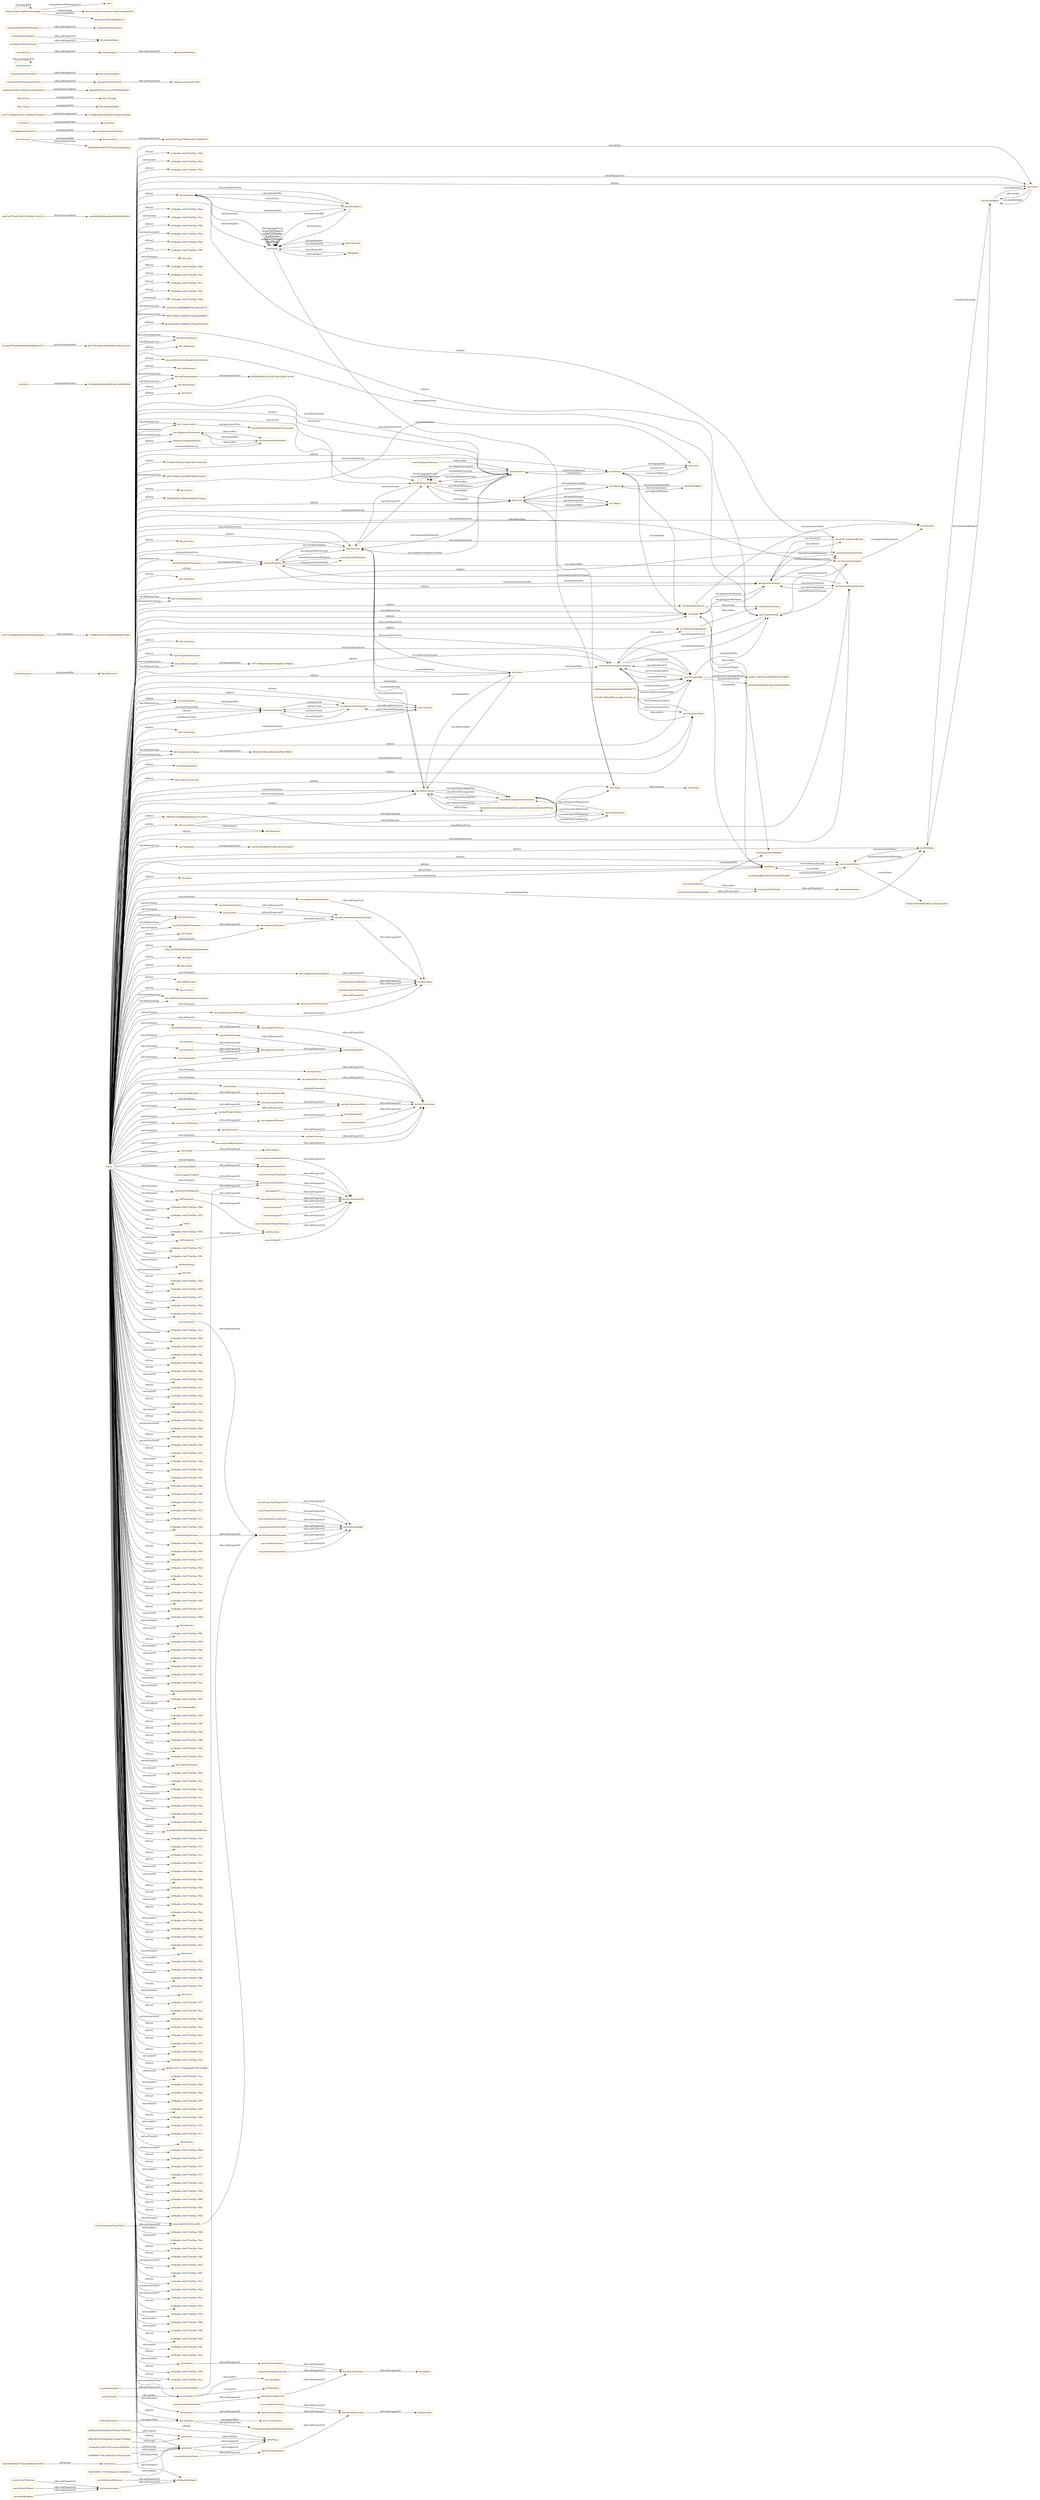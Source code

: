 digraph ar2dtool_diagram { 
rankdir=LR;
size="1501"
node [shape = rectangle, color="orange"]; "e18a157b1fddf56f68b79cc6de5c6779" "c9ab515f52c7baed8c514623da4a9dc8" "bhv:Dominance" "8e1eb5c2db118398a80170ae93934e81" "ce077cdd288e0220c2e91804c8dae452" "dul:Situation" "odrl:Action" "vae:Path" "b31db375cfe96982486cb006f910c723" "aef9e92bf48e86a68a32885afd384c82" "bhv:PersonalFocus" "bhv:Hedonism" "bhv:Societal" "vae:NodeImportance" "bhv:Universalism" "54eb76f46311b74936a2a3a1c9a484a0" "vae:AwarenessSituation" "b2a3e59503332fa559e065c921345822" "vae:Value" "cc8184ea2daa92be9e3e00ad54084715" "bhv:Achievement" "odrl:Policy" "bhv:Stimulation" "dul:Norm" "vae:AlignmentSituation" "be3630047feaa799b39e2b075984b019" "odrl:Operator" "vae:VaeProperty" "bhv:SelfTrascendence" "vae:Outcome" "schema:ConceptualFrame" "vae:VaeEntity" "vae:MultiInputOutcome" "f14065cf35eb9c7326f1f96c330d1c6f" "bhv:Conservation" "133e86c4060c46aaf0165a6aa1ed229d" "285a7e4861ca2cfb6675f8cf4c3ccf37" "vae:AlignmentStatement" "bhv:Dependability" "dul:SocialObject" "bhv:Caring" "odrl:Asset" "bhv:Nature" "282f3a009bc189fbcfb96d8f1510fecc" "73f71c96bd1062b2935aad0c4c708d3e" "vae:Generalization" "vae:Context" "vae:ActionOnState" "vae:VaeStatement" "vae:TaxonomyProperty" "05e6ed931209176531c02ceaf38f3f0c" "cd2339e06dbfcc79aa3aad0ad1b1995e" "bhv:Security" "vae:ConceptNode" "dul:Object" "65f80806719b1a9b0241c3143eca5a6c" "bhv:Tolerance" "vae:System" "47e3501786aaf83a3ac29ac7a18b7cc8" "bhv:Humility" "odrl:Party" "8487842c9f70bd46487e264ef73340d2" "e79e4e4224ef3de455e1b114695b4006" "d6c75e3c80c15808ed8d4125e21a7221" "7c5006c239257c9d22b558d9a7f59fcf" "vae:Norm" "f77d2c544d12bd791685f45a97ddd256" "bhv:GrowthAndAnxietyFree" "vae:User" "vae:Sequence" "vae:AgentStatement" "b038fd625b3ef1e3d23a613d29134196" "vae:VaeConditionedEntity" "bhv:Tradition" "dul:Event" "vae:PromotionDemotion" "dul:Agent" "vae:ValueTaxonomyStatement" "afb1403a6b0490d72bac048aa92354ea" "vae:TaxonomyAlignment" "bhv:SelfEnhancement" "vae:Strategy" "vae:Agent" "bhv:Benevolence" "vae:FinalInputOutcome" "vae:VaeSituation" "bhv:Conformity" "vae:Action" "d5603983e469367357aaed39f1bb42ae" "39f282f1308e2e8ba3d5e50b37ff0f3c" "bhv:Resources" "dul:Collection" "vae:AwarenessStatement" "vae:ValueDefinition" "bhv:OpennessToChange" "vae:ActingAgent" "odrl:LogicalConstraint" "a0088a404a935248ce579a257798ce85" "vae:ValueConcept" "vae:PropertyNode" "vae:ValueProperty" "c560c9a735bd8dee40a45eca77e1787a" "vae:ValueComparisonStatement" "vae:VaeStatementEntity" "ddd1b527befe749c412085b4116fc27e" "vae:Criterion" "bhv:Thought" "4ea817c8970afccef0f50457027afd83" "vae:Transition" "vae:State" "dul:Entity" "bhv:Face" "vae:VaeConditioningEntity" "vae:TaxonomyNode" "vae:VaePropertyStatement" "bhv:SocialFocus" "ca2771d082bed1ae11cb0802373030d3" "odrl:Constraint" "34c562ceaffb4390703330cd4d762d09" "vae:OptimizedProperty" "dul:Theory" "ff2eddf63fe55c312137043083fc6d67" "dul:Region" "dul:Description" "60dc2753508402660cad840d1be0c966" "bhv:Action" "vcvf:Value" "odrl:Rule" "bhv:Power" "ed8aee6163021b590e5a7eed76fa9f3d" "vae:ImportanceRelation" "bhv:Personal" "5cde43788180563091aca7dab33426f1" "9122030959f3d7fed4b9a67a72c2c202" "vae:ArgumentStatement" "bhv:SelfDirection" "bhv:Concern" "bhv:SelfProtectionAndAnxietyAvoidance" "5ae5e7fe2c0a80153deb1494141add7a" ; /*classes style*/
	"bhv:Action" -> "bhv:Thought" [ label = "owl:disjointWith" ];
	"vae:particularizesNode" -> "schema:subsumedUnder" [ label = "rdfs:subPropertyOf" ];
	"vae:hasConceptNode" -> "vae:hasTaxonomyNode" [ label = "rdfs:subPropertyOf" ];
	"vae:ConceptNode" -> "vae:PropertyNode" [ label = "owl:disjointWith" ];
	"vae:isTaxonomyNodeOf" -> "dul:isConstituentOf" [ label = "rdfs:subPropertyOf" ];
	"vae:proposesStatement" -> "dul:conceptualizes" [ label = "rdfs:subPropertyOf" ];
	"vae:previousInputOutcome" -> "dul:directlyFollows" [ label = "rdfs:subPropertyOf" ];
	"vae:hasTaxonomyNode" -> "dul:hasConstituent" [ label = "rdfs:subPropertyOf" ];
	"vae:nextInputOutcome" -> "dul:directlyPrecedes" [ label = "rdfs:subPropertyOf" ];
	"vae:VaeSituation" -> "vae:VaeStatement" [ label = "owl:disjointWith" ];
	"vae:comparisonHasInferior" -> "dul:describes" [ label = "rdfs:subPropertyOf" ];
	"vae:hasTrace" -> "dul:isAgentInvolvedIn" [ label = "rdfs:subPropertyOf" ];
	"vae:Path" -> "e79e4e4224ef3de455e1b114695b4006" [ label = "owl:equivalentClass" ];
	"vae:isInputOf" -> "dul:isConstituentOf" [ label = "rdfs:subPropertyOf" ];
	"dul:involvesAgent" -> "dul:hasParticipant" [ label = "rdfs:subPropertyOf" ];
	"terms:license" -> "terms:license" [ label = "rdfs:subPropertyOf" ];
	"dul:isAgentInvolvedIn" -> "dul:isParticipantIn" [ label = "rdfs:subPropertyOf" ];
	"bhv:SelfTrascendence" -> "b038fd625b3ef1e3d23a613d29134196" [ label = "owl:equivalentClass" ];
	"vae:describesVaeStatementEntity" -> "dul:describes" [ label = "rdfs:subPropertyOf" ];
	"vae:hasPropertyTaxonomy" -> "vae:expressesProperty" [ label = "rdfs:subPropertyOf" ];
	"dul:Event" -> "dul:Object" [ label = "owl:disjointWith" ];
	"vae:isPremiseOf" -> "dul:isConstituentOf" [ label = "rdfs:subPropertyOf" ];
	"vae:interpretationOn" -> "vae:describesVaeStatementEntity" [ label = "rdfs:subPropertyOf" ];
	"dul:Description" -> "dul:Situation" [ label = "owl:disjointWith" ];
	"odrl:Action" -> "odrl:Party" [ label = "owl:disjointWith" ];
	"vae:madeByAgent" -> "dul:involvesAgent" [ label = "rdfs:subPropertyOf" ];
	"dul:isPreconditionOf" -> "dul:directlyPrecedes" [ label = "rdfs:subPropertyOf" ];
	"vae:isOutcomeOf" -> "dul:isConstituentOf" [ label = "rdfs:subPropertyOf" ];
	"vae:isPresentInStatement" -> "dul:isDescribedBy" [ label = "rdfs:subPropertyOf" ];
	"vae:hasInput" -> "dul:hasConstituent" [ label = "rdfs:subPropertyOf" ];
	"bhv:Personal" -> "bhv:Societal" [ label = "owl:disjointWith" ];
	"bhv:Personal" -> "d5603983e469367357aaed39f1bb42ae" [ label = "owl:equivalentClass" ];
	"vae:hasUser" -> "vae:hasAgent" [ label = "rdfs:subPropertyOf" ];
	"vae:onState" -> "dul:hasPrecondition" [ label = "rdfs:subPropertyOf" ];
	"vae:hasActionOnState" -> "dul:hasConstituent" [ label = "rdfs:subPropertyOf" ];
	"vae:hasPropertyNode" -> "vae:hasTaxonomyNode" [ label = "rdfs:subPropertyOf" ];
	"dul:hasPrecondition" -> "dul:directlyFollows" [ label = "rdfs:subPropertyOf" ];
	"vae:hasPropertyOfSuperior" -> "dul:describes" [ label = "rdfs:subPropertyOf" ];
	"bhv:Conservation" -> "9122030959f3d7fed4b9a67a72c2c202" [ label = "owl:equivalentClass" ];
	"vae:isPropertyNodeOf" -> "vae:isTaxonomyNodeOf" [ label = "rdfs:subPropertyOf" ];
	"bhv:Societal" -> "be3630047feaa799b39e2b075984b019" [ label = "owl:equivalentClass" ];
	"vae:Transition" -> "5ae5e7fe2c0a80153deb1494141add7a" [ label = "owl:equivalentClass" ];
	"vae:comparisonHasSuperior" -> "dul:describes" [ label = "rdfs:subPropertyOf" ];
	"vae:hasOutcome" -> "dul:hasConstituent" [ label = "rdfs:subPropertyOf" ];
	"vae:Norm" -> "vae:ValueTaxonomyStatement" [ label = "owl:disjointWith" ];
	"vae:importanceValue" -> "dul:hasDataValue" [ label = "rdfs:subPropertyOf" ];
	"vae:isProposedByAgent" -> "dul:isConceptualizedBy" [ label = "rdfs:subPropertyOf" ];
	"bhv:Dominance" -> "bhv:Resources" [ label = "owl:disjointWith" ];
	"vae:isEntityOf" -> "vae:isPresentInStatement" [ label = "rdfs:subPropertyOf" ];
	"vae:MultiInputOutcome" -> "vae:Sequence" [ label = "rdfs:seeAlso" ];
	"vae:propertyExpressedAt" -> "vae:isPresentInStatement" [ label = "rdfs:subPropertyOf" ];
	"vae:hasState" -> "dul:isAgentInvolvedIn" [ label = "rdfs:subPropertyOf" ];
	"vae:AwarenessStatement" -> "vae:AlignmentStatement" [ label = "rdfs:seeAlso" ];
	"vae:isConceptNodeOf" -> "vae:isTaxonomyNodeOf" [ label = "rdfs:subPropertyOf" ];
	"bhv:Caring" -> "bhv:Dependability" [ label = "owl:disjointWith" ];
	"vae:hasRootNode" -> "vae:hasConceptNode" [ label = "rdfs:subPropertyOf" ];
	"vae:isAgentOfSystem" -> "dul:isMemberOf" [ label = "rdfs:subPropertyOf" ];
	"vae:ValueConcept" -> "http://www.ontologydesignpatterns.org/ont/values/valuecore#Value" [ label = "rdfs:seeAlso" ];
	"vae:isInputOutcomeOf" -> "dul:isConstituentOf" [ label = "rdfs:subPropertyOf" ];
	"vae:isTaxonomyPropertyOf" -> "vae:propertyExpressedAt" [ label = "rdfs:subPropertyOf" ];
	"vae:directlyParticularizesNode" -> "vae:particularizesNode" [ label = "rdfs:subPropertyOf" ];
	"vae:isRootNodeOf" -> "vae:isConceptNodeOf" [ label = "rdfs:subPropertyOf" ];
	"vae:expressesProperty" -> "vae:describesVaeStatementEntity" [ label = "rdfs:subPropertyOf" ];
	"vae:hasAgent" -> "dul:hasMember" [ label = "rdfs:subPropertyOf" ];
	"vae:isFollowedByAgent" -> "dul:hasParticipant" [ label = "rdfs:subPropertyOf" ];
	"vae:hasRelationWithProperty" -> "schema:hasPerspective" [ label = "rdfs:subPropertyOf" ];
	"vae:measuredOnOutcome" -> "dul:describes" [ label = "rdfs:subPropertyOf" ];
	"vae:perform" -> "dul:hasPostcondition" [ label = "rdfs:subPropertyOf" ];
	"vcvf:Value" -> "vae:Value" [ label = "owl:equivalentClass" ];
	"vae:isTraceOfSystem" -> "dul:involvesAgent" [ label = "rdfs:subPropertyOf" ];
	"vae:degreeOfSatisfaction" -> "dul:hasDataValue" [ label = "rdfs:subPropertyOf" ];
	"vae:directlyGeneralizesNode" -> "vae:generalizesNode" [ label = "rdfs:subPropertyOf" ];
	"vae:conditionsActionIn" -> "dul:isPreconditionOf" [ label = "rdfs:subPropertyOf" ];
	"vae:superiorInComparison" -> "dul:isDescribedBy" [ label = "rdfs:subPropertyOf" ];
	"vae:System" -> "vae:User" [ label = "owl:disjointWith" ];
	"vae:ValueTaxonomyStatement" -> "vae:TaxonomyAlignment" [ label = "rdfs:seeAlso" ];
	"vae:TaxonomyNode" -> "vae:ValueTaxonomyStatement" [ label = "rdfs:seeAlso" ];
	"vae:followsStrategy" -> "dul:isParticipantIn" [ label = "rdfs:subPropertyOf" ];
	"vae:hasPropertyOfInferior" -> "dul:describes" [ label = "rdfs:subPropertyOf" ];
	"vae:composedBySequence" -> "dul:hasConstituent" [ label = "rdfs:subPropertyOf" ];
	"vae:AlignmentSituation" -> "vae:AwarenessSituation" [ label = "owl:disjointWith" ];
	"https://w3id.org/def/vaeontology" -> "vae:" [ label = "vann:preferredNamespaceUri" ];
	"https://w3id.org/def/vaeontology" -> "https://creativecommons.org/licenses/by/4.0/" [ label = "terms:license" ];
	"https://w3id.org/def/vaeontology" -> "https://w3id.org/def/vaeontology" [ label = "owl:versionIRI" ];
	"https://w3id.org/def/vaeontology" -> "https://chowlk.linkeddata.es" [ label = "mod:createdWith" ];
	"vae:isActionOnStateOfStrategy" -> "dul:isConstituentOf" [ label = "rdfs:subPropertyOf" ];
	"vae:startsWithInputOutcome" -> "vae:hasInputOutcome" [ label = "rdfs:subPropertyOf" ];
	"vae:isOptimizationOfProperty" -> "dul:describes" [ label = "rdfs:subPropertyOf" ];
	"vae:propertyOptimizedAt" -> "dul:isDescribedBy" [ label = "rdfs:subPropertyOf" ];
	"bhv:Humility" -> "bhv:Universalism" [ label = "owl:disjointWith" ];
	"bhv:Humility" -> "f77d2c544d12bd791685f45a97ddd256" [ label = "owl:equivalentClass" ];
	"vae:FinalInputOutcome" -> "vae:Sequence" [ label = "rdfs:seeAlso" ];
	"odrl:target" -> "odrl:relation" [ label = "rdfs:subPropertyOf" ];
	"bhv:SelfEnhancement" -> "73f71c96bd1062b2935aad0c4c708d3e" [ label = "owl:equivalentClass" ];
	"dul:directlyPrecedes" -> "dul:precedes" [ label = "rdfs:subPropertyOf" ];
	"vae:makesAction" -> "dul:isAgentInvolvedIn" [ label = "rdfs:subPropertyOf" ];
	"vae:satisfiesProperty" -> "dul:isDescribedBy" [ label = "rdfs:subPropertyOf" ];
	"vae:TaxonomyAlignment" -> "vae:ValueTaxonomy" [ label = "rdfs:seeAlso" ];
	"vae:relationWith" -> "schema:perspectiveOn" [ label = "rdfs:subPropertyOf" ];
	"vae:NodeImportance" -> "vae:ValueTaxonomy" [ label = "rdfs:seeAlso" ];
	"vae:NodeImportance" -> "vae:ImportanceRelation" [ label = "rdfs:seeAlso" ];
	"vae:Action" -> "vae:ActingAgent" [ label = "rdfs:seeAlso" ];
	"vae:inferiorInComparison" -> "dul:isDescribedBy" [ label = "rdfs:subPropertyOf" ];
	"vae:VaeEntity" -> "vae:Context" [ label = "rdfs:seeAlso" ];
	"vae:isClaimOf" -> "dul:isConstituentOf" [ label = "rdfs:subPropertyOf" ];
	"vae:hasInputOutcome" -> "dul:hasConstituent" [ label = "rdfs:subPropertyOf" ];
	"vae:isPropertyOfSuperiorOf" -> "dul:isDescribedBy" [ label = "rdfs:subPropertyOf" ];
	"vae:isStateOfAgent" -> "dul:involvesAgent" [ label = "rdfs:subPropertyOf" ];
	"vae:Generalization" -> "vae:generalizesNode" [ label = "rdfs:seeAlso" ];
	"vae:Generalization" -> "vae:ImportanceRelation" [ label = "owl:disjointWith" ];
	"vae:Context" -> "vae:VaeObject" [ label = "rdfs:seeAlso" ];
	"NULL" -> "vae:hasConceptNode" [ label = "owl:onProperty" ];
	"NULL" -> "219badbc:18c8719e5ba:-7fb6" [ label = "rdf:rest" ];
	"NULL" -> "bhv:PersonalFocus" [ label = "owl:someValuesFrom" ];
	"NULL" -> "219badbc:18c8719e5ba:-7f7d" [ label = "owl:members" ];
	"NULL" -> "bhv:Hedonism" [ label = "rdf:first" ];
	"NULL" -> "bhv:Conservation" [ label = "owl:allValuesFrom" ];
	"NULL" -> "rdf:nil" [ label = "rdf:rest" ];
	"NULL" -> "219badbc:18c8719e5ba:-7fd7" [ label = "rdf:rest" ];
	"NULL" -> "vae:VaeConditioningEntity" [ label = "owl:someValuesFrom" ];
	"NULL" -> "vae:isBasedOnCriterion" [ label = "owl:onProperty" ];
	"NULL" -> "219badbc:18c8719e5ba:-7fa7" [ label = "rdf:rest" ];
	"NULL" -> "219badbc:18c8719e5ba:-7ff4" [ label = "owl:unionOf" ];
	"NULL" -> "vae:isTaxonomyNodeOf" [ label = "owl:onProperty" ];
	"NULL" -> "vae:interpretationOn" [ label = "owl:onProperty" ];
	"NULL" -> "vae:ConceptNode" [ label = "rdf:first" ];
	"NULL" -> "vae:PropertyNode" [ label = "rdf:first" ];
	"NULL" -> "odrl:assignee" [ label = "owl:onProperty" ];
	"NULL" -> "vae:ConceptNode" [ label = "owl:someValuesFrom" ];
	"NULL" -> "vae:expressesProperty" [ label = "owl:onProperty" ];
	"NULL" -> "vae:VaeSituation" [ label = "owl:allValuesFrom" ];
	"NULL" -> "dul:hasSetting" [ label = "owl:onProperty" ];
	"NULL" -> "bhv:SelfTrascendence" [ label = "owl:someValuesFrom" ];
	"NULL" -> "owl:real" [ label = "owl:someValuesFrom" ];
	"NULL" -> "219badbc:18c8719e5ba:-7fe9" [ label = "rdf:rest" ];
	"NULL" -> "219badbc:18c8719e5ba:-7f78" [ label = "rdf:rest" ];
	"NULL" -> "odrl:LogicalConstraint" [ label = "rdf:first" ];
	"NULL" -> "219badbc:18c8719e5ba:-7f71" [ label = "rdf:rest" ];
	"NULL" -> "219badbc:18c8719e5ba:-7fb9" [ label = "rdf:rest" ];
	"NULL" -> "vae:onEntity" [ label = "owl:onProperty" ];
	"NULL" -> "vae:VaeConditioningEntity" [ label = "owl:allValuesFrom" ];
	"NULL" -> "vae:TaxonomyNode" [ label = "rdf:first" ];
	"NULL" -> "219badbc:18c8719e5ba:-7fc2" [ label = "owl:unionOf" ];
	"NULL" -> "219badbc:18c8719e5ba:-7fca" [ label = "owl:unionOf" ];
	"NULL" -> "60dc2753508402660cad840d1be0c966" [ label = "rdf:first" ];
	"NULL" -> "vae:comparisonHasInferior" [ label = "owl:onProperty" ];
	"NULL" -> "f14065cf35eb9c7326f1f96c330d1c6f" [ label = "rdf:first" ];
	"NULL" -> "219badbc:18c8719e5ba:-7fd0" [ label = "owl:withRestrictions" ];
	"NULL" -> "vae:isUserOfSystem" [ label = "owl:onProperty" ];
	"NULL" -> "vae:ActionOnState" [ label = "rdf:first" ];
	"NULL" -> "c9ab515f52c7baed8c514623da4a9dc8" [ label = "owl:someValuesFrom" ];
	"NULL" -> "vae:VaeStatement" [ label = "owl:someValuesFrom" ];
	"NULL" -> "vae:Criterion" [ label = "owl:allValuesFrom" ];
	"NULL" -> "219badbc:18c8719e5ba:-7f7b" [ label = "rdf:rest" ];
	"NULL" -> "219badbc:18c8719e5ba:-7ffa" [ label = "owl:unionOf" ];
	"NULL" -> "219badbc:18c8719e5ba:-7f96" [ label = "rdf:rest" ];
	"NULL" -> "bhv:GrowthAndAnxietyFree" [ label = "owl:someValuesFrom" ];
	"NULL" -> "219badbc:18c8719e5ba:-7fba" [ label = "rdf:rest" ];
	"NULL" -> "vae:Strategy" [ label = "owl:someValuesFrom" ];
	"NULL" -> "219badbc:18c8719e5ba:-7fd2" [ label = "owl:unionOf" ];
	"NULL" -> "vae:ConceptNode" [ label = "owl:onClass" ];
	"NULL" -> "vae:Action" [ label = "rdf:first" ];
	"NULL" -> "vae:hasOutcome" [ label = "owl:onProperty" ];
	"NULL" -> "219badbc:18c8719e5ba:-7fe1" [ label = "rdf:rest" ];
	"NULL" -> "219badbc:18c8719e5ba:-7fe8" [ label = "owl:unionOf" ];
	"NULL" -> "219badbc:18c8719e5ba:-7fdb" [ label = "rdf:rest" ];
	"NULL" -> "219badbc:18c8719e5ba:-7fe6" [ label = "owl:unionOf" ];
	"NULL" -> "219badbc:18c8719e5ba:-7fab" [ label = "rdf:rest" ];
	"NULL" -> "vae:AwarenessStatement" [ label = "owl:someValuesFrom" ];
	"NULL" -> "219badbc:18c8719e5ba:-7fa9" [ label = "owl:intersectionOf" ];
	"NULL" -> "219badbc:18c8719e5ba:-7f8d" [ label = "rdf:rest" ];
	"NULL" -> "219badbc:18c8719e5ba:-7faf" [ label = "owl:intersectionOf" ];
	"NULL" -> "219badbc:18c8719e5ba:-7f7a" [ label = "rdf:rest" ];
	"NULL" -> "vae:startsWithInputOutcome" [ label = "owl:onProperty" ];
	"NULL" -> "219badbc:18c8719e5ba:-7fd6" [ label = "owl:unionOf" ];
	"NULL" -> "219badbc:18c8719e5ba:-7fa2" [ label = "rdf:rest" ];
	"NULL" -> "219badbc:18c8719e5ba:-7ff3" [ label = "rdf:rest" ];
	"NULL" -> "219badbc:18c8719e5ba:-7f9b" [ label = "rdf:rest" ];
	"NULL" -> "219badbc:18c8719e5ba:-7ff0" [ label = "owl:unionOf" ];
	"NULL" -> "219badbc:18c8719e5ba:-7fed" [ label = "rdf:rest" ];
	"NULL" -> "odrl:Operator" [ label = "rdf:first" ];
	"NULL" -> "219badbc:18c8719e5ba:-7f7e" [ label = "rdf:rest" ];
	"NULL" -> "219badbc:18c8719e5ba:-7fc3" [ label = "rdf:rest" ];
	"NULL" -> "vae:Agent" [ label = "owl:someValuesFrom" ];
	"NULL" -> "vae:isStartOfSequence" [ label = "owl:onProperty" ];
	"NULL" -> "219badbc:18c8719e5ba:-7f99" [ label = "rdf:rest" ];
	"NULL" -> "bhv:Tradition" [ label = "rdf:first" ];
	"NULL" -> "vae:hasInput" [ label = "owl:onProperty" ];
	"NULL" -> "vae:Sequence" [ label = "owl:onClass" ];
	"NULL" -> "219badbc:18c8719e5ba:-7f92" [ label = "rdf:rest" ];
	"NULL" -> "vae:hasRootNode" [ label = "owl:onProperty" ];
	"NULL" -> "219badbc:18c8719e5ba:-7f9f" [ label = "rdf:rest" ];
	"NULL" -> "219badbc:18c8719e5ba:-7f73" [ label = "rdf:rest" ];
	"NULL" -> "vae:NodeImportance" [ label = "rdf:first" ];
	"NULL" -> "vae:VaeConditionedEntity" [ label = "owl:someValuesFrom" ];
	"NULL" -> "bhv:SelfEnhancement" [ label = "owl:someValuesFrom" ];
	"NULL" -> "219badbc:18c8719e5ba:-7fb4" [ label = "rdf:rest" ];
	"NULL" -> "219badbc:18c8719e5ba:-7fb1" [ label = "owl:unionOf" ];
	"NULL" -> "vae:hasInputOutcome" [ label = "owl:onProperty" ];
	"NULL" -> "bhv:GrowthAndAnxietyFree" [ label = "owl:allValuesFrom" ];
	"NULL" -> "vae:Outcome" [ label = "owl:someValuesFrom" ];
	"NULL" -> "bhv:SelfDirection" [ label = "rdf:first" ];
	"NULL" -> "219badbc:18c8719e5ba:-7fea" [ label = "owl:unionOf" ];
	"NULL" -> "vae:TaxonomyProperty" [ label = "owl:someValuesFrom" ];
	"NULL" -> "219badbc:18c8719e5ba:-7fae" [ label = "rdf:rest" ];
	"NULL" -> "dul:Theory" [ label = "rdf:first" ];
	"NULL" -> "dul:Event" [ label = "rdf:first" ];
	"NULL" -> "219badbc:18c8719e5ba:-7fd5" [ label = "rdf:rest" ];
	"NULL" -> "219badbc:18c8719e5ba:-7fcf" [ label = "rdf:rest" ];
	"NULL" -> "vae:ArgumentStatement" [ label = "rdf:first" ];
	"NULL" -> "219badbc:18c8719e5ba:-7fd8" [ label = "owl:unionOf" ];
	"NULL" -> "bhv:attitude" [ label = "owl:onProperty" ];
	"NULL" -> "vae:Norm" [ label = "rdf:first" ];
	"NULL" -> "219badbc:18c8719e5ba:-7ff2" [ label = "owl:unionOf" ];
	"NULL" -> "schema:perspectiveOn" [ label = "owl:onProperty" ];
	"NULL" -> "219badbc:18c8719e5ba:-7f85" [ label = "rdf:rest" ];
	"NULL" -> "vae:VaeProperty" [ label = "rdf:first" ];
	"NULL" -> "219badbc:18c8719e5ba:-7f9e" [ label = "owl:members" ];
	"NULL" -> "219badbc:18c8719e5ba:-7fdc" [ label = "owl:unionOf" ];
	"NULL" -> "219badbc:18c8719e5ba:-7fe7" [ label = "rdf:rest" ];
	"NULL" -> "219badbc:18c8719e5ba:-7f76" [ label = "rdf:rest" ];
	"NULL" -> "219badbc:18c8719e5ba:-7fa1" [ label = "owl:members" ];
	"NULL" -> "bhv:opposingValueMotivation" [ label = "owl:onProperty" ];
	"NULL" -> "bhv:Humility" [ label = "rdf:first" ];
	"NULL" -> "219badbc:18c8719e5ba:-7fb7" [ label = "rdf:rest" ];
	"NULL" -> "dul:isSatisfiedBy" [ label = "owl:onProperty" ];
	"NULL" -> "vae:TaxonomyProperty" [ label = "rdf:first" ];
	"NULL" -> "vae:State" [ label = "owl:onClass" ];
	"NULL" -> "219badbc:18c8719e5ba:-7fa8" [ label = "rdf:rest" ];
	"NULL" -> "219badbc:18c8719e5ba:-7ff9" [ label = "rdf:rest" ];
	"NULL" -> "219badbc:18c8719e5ba:-7f94" [ label = "rdf:rest" ];
	"NULL" -> "219badbc:18c8719e5ba:-7f88" [ label = "rdf:rest" ];
	"NULL" -> "b2a3e59503332fa559e065c921345822" [ label = "rdf:first" ];
	"NULL" -> "bhv:OpennessToChange" [ label = "owl:allValuesFrom" ];
	"NULL" -> "vae:VaeStatement" [ label = "rdf:first" ];
	"NULL" -> "219badbc:18c8719e5ba:-7f81" [ label = "rdf:rest" ];
	"NULL" -> "219badbc:18c8719e5ba:-7fc9" [ label = "rdf:rest" ];
	"NULL" -> "vae:VaeSituation" [ label = "rdf:first" ];
	"NULL" -> "e18a157b1fddf56f68b79cc6de5c6779" [ label = "owl:allValuesFrom" ];
	"NULL" -> "bhv:valueMotivation" [ label = "owl:onProperty" ];
	"NULL" -> "219badbc:18c8719e5ba:-7fe4" [ label = "owl:unionOf" ];
	"NULL" -> "vae:relationWith" [ label = "owl:onProperty" ];
	"NULL" -> "219badbc:18c8719e5ba:-7fec" [ label = "owl:unionOf" ];
	"NULL" -> "bhv:Stimulation" [ label = "rdf:first" ];
	"NULL" -> "219badbc:18c8719e5ba:-7fa5" [ label = "owl:members" ];
	"NULL" -> "219badbc:18c8719e5ba:-7fac" [ label = "owl:intersectionOf" ];
	"NULL" -> "odrl:Constraint" [ label = "rdf:first" ];
	"NULL" -> "vae:Action" [ label = "owl:onClass" ];
	"NULL" -> "odrl:target" [ label = "owl:onProperty" ];
	"NULL" -> "219badbc:18c8719e5ba:-7fa0" [ label = "rdf:rest" ];
	"NULL" -> "219badbc:18c8719e5ba:-7f90" [ label = "owl:members" ];
	"NULL" -> "vae:Transition" [ label = "owl:allValuesFrom" ];
	"NULL" -> "219badbc:18c8719e5ba:-7ff1" [ label = "rdf:rest" ];
	"NULL" -> "cacc6a801b8f7188e002b3ab858c52ca" [ label = "rdf:first" ];
	"NULL" -> "219badbc:18c8719e5ba:-7feb" [ label = "rdf:rest" ];
	"NULL" -> "vae:makesAction" [ label = "owl:onProperty" ];
	"NULL" -> "dul:Object" [ label = "owl:someValuesFrom" ];
	"NULL" -> "219badbc:18c8719e5ba:-7f7c" [ label = "rdf:rest" ];
	"NULL" -> "219badbc:18c8719e5ba:-7fc1" [ label = "rdf:rest" ];
	"NULL" -> "vae:onState" [ label = "owl:onProperty" ];
	"NULL" -> "dul:isParticipantIn" [ label = "owl:onProperty" ];
	"NULL" -> "vae:VaeProperty" [ label = "owl:someValuesFrom" ];
	"NULL" -> "bhv:SelfProtectionAndAnxietyAvoidance" [ label = "owl:someValuesFrom" ];
	"NULL" -> "219badbc:18c8719e5ba:-7f97" [ label = "rdf:rest" ];
	"NULL" -> "vae:Agent" [ label = "owl:allValuesFrom" ];
	"NULL" -> "219badbc:18c8719e5ba:-7fde" [ label = "owl:unionOf" ];
	"NULL" -> "219badbc:18c8719e5ba:-7fd4" [ label = "owl:unionOf" ];
	"NULL" -> "219badbc:18c8719e5ba:-7f9d" [ label = "rdf:rest" ];
	"NULL" -> "219badbc:18c8719e5ba:-7f8a" [ label = "rdf:rest" ];
	"NULL" -> "219badbc:18c8719e5ba:-7fbd" [ label = "owl:unionOf" ];
	"NULL" -> "vae:PropertyNode" [ label = "owl:someValuesFrom" ];
	"NULL" -> "dul:Situation" [ label = "rdf:first" ];
	"NULL" -> "219badbc:18c8719e5ba:-7fb2" [ label = "rdf:rest" ];
	"NULL" -> "bhv:SelfEnhancement" [ label = "owl:allValuesFrom" ];
	"NULL" -> "vae:hasPropertyNode" [ label = "owl:onProperty" ];
	"NULL" -> "219badbc:18c8719e5ba:-7f98" [ label = "owl:members" ];
	"NULL" -> "dul:Description" [ label = "owl:someValuesFrom" ];
	"NULL" -> "219badbc:18c8719e5ba:-7f8e" [ label = "rdf:rest" ];
	"NULL" -> "bhv:Conservation" [ label = "owl:someValuesFrom" ];
	"NULL" -> "219badbc:18c8719e5ba:-7fd3" [ label = "rdf:rest" ];
	"NULL" -> "bhv:PersonalFocus" [ label = "owl:allValuesFrom" ];
	"NULL" -> "219badbc:18c8719e5ba:-7fcd" [ label = "rdf:rest" ];
	"NULL" -> "schema:ConceptualFrame" [ label = "rdf:first" ];
	"NULL" -> "vae:Strategy" [ label = "rdf:first" ];
	"NULL" -> "vae:Outcome" [ label = "rdf:first" ];
	"NULL" -> "odrl:action" [ label = "owl:onProperty" ];
	"NULL" -> "219badbc:18c8719e5ba:-7f83" [ label = "owl:members" ];
	"NULL" -> "vae:isProposedByAgent" [ label = "owl:onProperty" ];
	"NULL" -> "219badbc:18c8719e5ba:-7fa3" [ label = "rdf:rest" ];
	"NULL" -> "219badbc:18c8719e5ba:-7ff8" [ label = "owl:unionOf" ];
	"NULL" -> "219badbc:18c8719e5ba:-7f9c" [ label = "rdf:rest" ];
	"NULL" -> "bhv:focus" [ label = "owl:onProperty" ];
	"NULL" -> "219badbc:18c8719e5ba:-7f7f" [ label = "rdf:rest" ];
	"NULL" -> "219badbc:18c8719e5ba:-7fc4" [ label = "rdf:rest" ];
	"NULL" -> "219badbc:18c8719e5ba:-7fb5" [ label = "owl:intersectionOf" ];
	"NULL" -> "219badbc:18c8719e5ba:-7fbe" [ label = "rdf:rest" ];
	"NULL" -> "c560c9a735bd8dee40a45eca77e1787a" [ label = "rdf:first" ];
	"NULL" -> "219badbc:18c8719e5ba:-7fe5" [ label = "rdf:rest" ];
	"NULL" -> "vae:MultiInputOutcome" [ label = "rdf:first" ];
	"NULL" -> "219badbc:18c8719e5ba:-7f74" [ label = "rdf:rest" ];
	"NULL" -> "219badbc:18c8719e5ba:-7fdf" [ label = "rdf:rest" ];
	"NULL" -> "219badbc:18c8719e5ba:-7fe2" [ label = "owl:unionOf" ];
	"NULL" -> "a956fc1347c1376d90cbf9776e764d08" [ label = "rdf:first" ];
	"NULL" -> "vae:ValueTaxonomyStatement" [ label = "owl:someValuesFrom" ];
	"NULL" -> "bhv:SelfProtectionAndAnxietyAvoidance" [ label = "owl:allValuesFrom" ];
	"NULL" -> "vae:ValueDefinition" [ label = "rdf:first" ];
	"NULL" -> "vae:TaxonomyAlignment" [ label = "rdf:first" ];
	"NULL" -> "219badbc:18c8719e5ba:-7fce" [ label = "owl:unionOf" ];
	"NULL" -> "282f3a009bc189fbcfb96d8f1510fecc" [ label = "rdf:first" ];
	"NULL" -> "bhv:Security" [ label = "rdf:first" ];
	"NULL" -> "vae:AgentStatement" [ label = "rdf:first" ];
	"NULL" -> "vae:propertyExpressedAt" [ label = "owl:onProperty" ];
	"NULL" -> "vae:AlignmentStatement" [ label = "owl:someValuesFrom" ];
	"NULL" -> "bhv:OpennessToChange" [ label = "owl:someValuesFrom" ];
	"NULL" -> "dul:hasParticipant" [ label = "owl:onProperty" ];
	"NULL" -> "219badbc:18c8719e5ba:-7f80" [ label = "owl:members" ];
	"NULL" -> "odrl:assigner" [ label = "owl:onProperty" ];
	"NULL" -> "219badbc:18c8719e5ba:-7fa6" [ label = "rdf:rest" ];
	"NULL" -> "219badbc:18c8719e5ba:-7ff7" [ label = "rdf:rest" ];
	"NULL" -> "bhv:SocialFocus" [ label = "owl:someValuesFrom" ];
	"NULL" -> "219badbc:18c8719e5ba:-7f87" [ label = "owl:members" ];
	"NULL" -> "219badbc:18c8719e5ba:-7f86" [ label = "rdf:rest" ];
	"NULL" -> "vae:ValueComparisonStatement" [ label = "rdf:first" ];
	"NULL" -> "219badbc:18c8719e5ba:-7f72" [ label = "owl:members" ];
	"NULL" -> "219badbc:18c8719e5ba:-7fc7" [ label = "rdf:rest" ];
	"NULL" -> "vae:VaePropertyStatement" [ label = "owl:allValuesFrom" ];
	"NULL" -> "dul:satisfies" [ label = "owl:onProperty" ];
	"NULL" -> "219badbc:18c8719e5ba:-7fb8" [ label = "owl:intersectionOf" ];
	"NULL" -> "odrl:Rule" [ label = "rdf:first" ];
	"NULL" -> "bhv:SocialFocus" [ label = "owl:allValuesFrom" ];
	"NULL" -> "vae:ValueConcept" [ label = "owl:someValuesFrom" ];
	"NULL" -> "vae:hasPremise" [ label = "owl:onProperty" ];
	"NULL" -> "219badbc:18c8719e5ba:-7f77" [ label = "rdf:rest" ];
	"NULL" -> "bhv:Tolerance" [ label = "rdf:first" ];
	"NULL" -> "vae:State" [ label = "owl:someValuesFrom" ];
	"NULL" -> "219badbc:18c8719e5ba:-7f70" [ label = "rdf:rest" ];
	"NULL" -> "bhv:Power" [ label = "rdf:first" ];
	"NULL" -> "bhv:Nature" [ label = "rdf:first" ];
	"NULL" -> "219badbc:18c8719e5ba:-7f75" [ label = "owl:members" ];
	"NULL" -> "8e1eb5c2db118398a80170ae93934e81" [ label = "rdf:first" ];
	"NULL" -> "219badbc:18c8719e5ba:-7fd9" [ label = "rdf:rest" ];
	"NULL" -> "vae:Action" [ label = "owl:allValuesFrom" ];
	"NULL" -> "vae:Agent" [ label = "rdf:first" ];
	"NULL" -> "vae:followsStrategy" [ label = "owl:onProperty" ];
	"NULL" -> "vae:Sequence" [ label = "rdf:first" ];
	"NULL" -> "bhv:Achievement" [ label = "rdf:first" ];
	"NULL" -> "vae:VaeStatementEntity" [ label = "rdf:first" ];
	"NULL" -> "bhv:Conformity" [ label = "rdf:first" ];
	"NULL" -> "219badbc:18c8719e5ba:-7f95" [ label = "rdf:rest" ];
	"NULL" -> "219badbc:18c8719e5ba:-7f89" [ label = "rdf:rest" ];
	"NULL" -> "vae:perform" [ label = "owl:onProperty" ];
	"NULL" -> "xsd:decimal" [ label = "owl:onDatatype" ];
	"NULL" -> "bhv:SelfTrascendence" [ label = "owl:allValuesFrom" ];
	"NULL" -> "219badbc:18c8719e5ba:-7f82" [ label = "rdf:rest" ];
	"NULL" -> "odrl:Party" [ label = "rdf:first" ];
	"NULL" -> "219badbc:18c8719e5ba:-7fb0" [ label = "rdf:rest" ];
	"NULL" -> "219badbc:18c8719e5ba:-7f93" [ label = "owl:members" ];
	"NULL" -> "219badbc:18c8719e5ba:-7fee" [ label = "owl:unionOf" ];
	"NULL" -> "219badbc:18c8719e5ba:-7faa" [ label = "rdf:rest" ];
	"NULL" -> "219badbc:18c8719e5ba:-7ffb" [ label = "rdf:rest" ];
	"NULL" -> "219badbc:18c8719e5ba:-7fc6" [ label = "owl:intersectionOf" ];
	"NULL" -> "odrl:Policy" [ label = "rdf:first" ];
	"NULL" -> "219badbc:18c8719e5ba:-7f8c" [ label = "rdf:rest" ];
	"NULL" -> "219badbc:18c8719e5ba:-7fd1" [ label = "rdf:rest" ];
	"NULL" -> "vae:Context" [ label = "owl:someValuesFrom" ];
	"NULL" -> "vae:ValueTaxonomyStatement" [ label = "rdf:first" ];
	"NULL" -> "219badbc:18c8719e5ba:-7fc8" [ label = "owl:intersectionOf" ];
	"NULL" -> "219badbc:18c8719e5ba:-7fc0" [ label = "owl:intersectionOf" ];
	"NULL" -> "219badbc:18c8719e5ba:-7fcb" [ label = "rdf:rest" ];
	"NULL" -> "vae:hasTrace" [ label = "owl:onProperty" ];
	"NULL" -> "219badbc:18c8719e5ba:-7f79" [ label = "owl:members" ];
	"NULL" -> "219badbc:18c8719e5ba:-7f8b" [ label = "owl:members" ];
	"NULL" -> "219badbc:18c8719e5ba:-7ff6" [ label = "owl:unionOf" ];
	"NULL" -> "219badbc:18c8719e5ba:-7f9a" [ label = "rdf:rest" ];
	"NULL" -> "vae:MultiInputOutcome" [ label = "owl:onClass" ];
	"NULL" -> "vae:ValueConcept" [ label = "rdf:first" ];
	"NULL" -> "vae:Sequence" [ label = "owl:allValuesFrom" ];
	"NULL" -> "219badbc:18c8719e5ba:-7ffc" [ label = "owl:unionOf" ];
	"NULL" -> "219badbc:18c8719e5ba:-7fbc" [ label = "rdf:rest" ];
	"NULL" -> "vae:composedBySequence" [ label = "owl:onProperty" ];
	"NULL" -> "vae:PromotionDemotion" [ label = "rdf:first" ];
	"NULL" -> "285a7e4861ca2cfb6675f8cf4c3ccf37" [ label = "owl:someValuesFrom" ];
	"NULL" -> "219badbc:18c8719e5ba:-7f91" [ label = "rdf:rest" ];
	"NULL" -> "vae:Criterion" [ label = "rdf:first" ];
	"NULL" -> "219badbc:18c8719e5ba:-7fe3" [ label = "rdf:rest" ];
	"NULL" -> "vae:hasClaim" [ label = "owl:onProperty" ];
	"NULL" -> "219badbc:18c8719e5ba:-7fdd" [ label = "rdf:rest" ];
	"NULL" -> "219badbc:18c8719e5ba:-7fe0" [ label = "owl:unionOf" ];
	"NULL" -> "vae:VaeStatement" [ label = "owl:allValuesFrom" ];
	"NULL" -> "219badbc:18c8719e5ba:-7fb3" [ label = "rdf:rest" ];
	"NULL" -> "bhv:Concern" [ label = "rdf:first" ];
	"NULL" -> "vae:measuredOnOutcome" [ label = "owl:onProperty" ];
	"NULL" -> "vae:hasPropertyTaxonomy" [ label = "owl:onProperty" ];
	"NULL" -> "bhv:Face" [ label = "rdf:first" ];
	"NULL" -> "219badbc:18c8719e5ba:-7fad" [ label = "rdf:rest" ];
	"NULL" -> "vae:ValueConcept" [ label = "owl:allValuesFrom" ];
	"NULL" -> "vae:State" [ label = "rdf:first" ];
	"NULL" -> "219badbc:18c8719e5ba:-7fcc" [ label = "owl:unionOf" ];
	"NULL" -> "vae:System" [ label = "owl:someValuesFrom" ];
	"NULL" -> "219badbc:18c8719e5ba:-7f8f" [ label = "rdf:rest" ];
	"NULL" -> "219badbc:18c8719e5ba:-7fbb" [ label = "owl:intersectionOf" ];
	"NULL" -> "vae:TaxonomyNode" [ label = "owl:someValuesFrom" ];
	"NULL" -> "219badbc:18c8719e5ba:-7fa4" [ label = "rdf:rest" ];
	"NULL" -> "vae:isOptimizationOfProperty" [ label = "owl:onProperty" ];
	"NULL" -> "219badbc:18c8719e5ba:-7ff5" [ label = "rdf:rest" ];
	"NULL" -> "rdf:value" [ label = "owl:onProperty" ];
	"NULL" -> "219badbc:18c8719e5ba:-7f84" [ label = "rdf:rest" ];
	"NULL" -> "219badbc:18c8719e5ba:-7fef" [ label = "rdf:rest" ];
	"NULL" -> "vae:User" [ label = "owl:someValuesFrom" ];
	"NULL" -> "vae:comparisonHasSuperior" [ label = "owl:onProperty" ];
	"NULL" -> "dul:Norm" [ label = "rdf:first" ];
	"NULL" -> "219badbc:18c8719e5ba:-7fc5" [ label = "rdf:rest" ];
	"NULL" -> "219badbc:18c8719e5ba:-7fbf" [ label = "rdf:rest" ];
	"NULL" -> "219badbc:18c8719e5ba:-7fda" [ label = "owl:unionOf" ];
	"vae:isUserOfSystem" -> "vae:isAgentOfSystem" [ label = "rdfs:subPropertyOf" ];
	"vae:isPropertyOfInferiorOf" -> "dul:isDescribedBy" [ label = "rdfs:subPropertyOf" ];
	"vae:hasClaim" -> "dul:hasConstituent" [ label = "rdfs:subPropertyOf" ];
	"vae:generalizesNode" -> "schema:subsumes" [ label = "rdfs:subPropertyOf" ];
	"bhv:OpennessToChange" -> "39f282f1308e2e8ba3d5e50b37ff0f3c" [ label = "owl:equivalentClass" ];
	"vae:hasPremise" -> "dul:hasConstituent" [ label = "rdfs:subPropertyOf" ];
	"vae:isStartOfSequence" -> "vae:isInputOutcomeOf" [ label = "rdfs:subPropertyOf" ];
	"bhv:Benevolence" -> "bhv:Humility" [ label = "owl:disjointWith" ];
	"odrl:assigner" -> "odrl:function" [ label = "rdfs:subPropertyOf" ];
	"vae:onEntity" -> "vae:describesVaeStatementEntity" [ label = "rdfs:subPropertyOf" ];
	"vae:composesComplexOutcome" -> "dul:isConstituentOf" [ label = "rdfs:subPropertyOf" ];
	"vae:hasInterpretation" -> "vae:isPresentInStatement" [ label = "rdfs:subPropertyOf" ];
	"vae:AlignmentStatement" -> "vae:AwarenessStatement" [ label = "rdfs:seeAlso" ];
	"vae:AlignmentStatement" -> "vae:AwarenessStatement" [ label = "owl:disjointWith" ];
	"dul:isPostconditionOf" -> "dul:directlyFollows" [ label = "rdfs:subPropertyOf" ];
	"odrl:assignee" -> "odrl:function" [ label = "rdfs:subPropertyOf" ];
	"dul:directlyFollows" -> "dul:follows" [ label = "rdfs:subPropertyOf" ];
	"vae:isBasedOnCriterion" -> "dul:hasConstituent" [ label = "rdfs:subPropertyOf" ];
	"vae:performedOnStateIn" -> "dul:isPostconditionOf" [ label = "rdfs:subPropertyOf" ];
	"dul:hasPostcondition" -> "dul:directlyPrecedes" [ label = "rdfs:subPropertyOf" ];
	"vae:isCriterionOfArgument" -> "dul:isConstituentOf" [ label = "rdfs:subPropertyOf" ];
	"ddd1b527befe749c412085b4116fc27e" -> "aef9e92bf48e86a68a32885afd384c82" [ label = "dul:hasPrecondition" ];
	"vae:Agent" -> "vae:System" [ label = "vae:isAgentOfSystem" ];
	"dul:Entity" -> "dul:Entity" [ label = "dul:follows" ];
	"vae:Outcome" -> "vae:Sequence" [ label = "vae:composedBySequence" ];
	"vae:ConceptNode" -> "vae:ValueTaxonomyStatement" [ label = "vae:isRootNodeOf" ];
	"odrl:Constraint" -> "owl:Thing" [ label = "odrl:rightOperand" ];
	"vae:ActionOnState" -> "5cde43788180563091aca7dab33426f1" [ label = "vae:perform" ];
	"vae:ValueComparisonStatement" -> "vae:ValueProperty" [ label = "vae:hasPropertyOfSuperior" ];
	"vae:Outcome" -> "vae:ValueConcept" [ label = "vae:abidesByValue" ];
	"vae:VaePropertyStatement" -> "vae:VaeProperty" [ label = "vae:expressesProperty" ];
	"vae:ActingAgent" -> "vae:Strategy" [ label = "vae:followsStrategy" ];
	"vae:ActionOnState" -> "vae:Strategy" [ label = "vae:isActionOnStateOfStrategy" ];
	"dul:Agent" -> "dul:Event" [ label = "dul:isAgentInvolvedIn" ];
	"dul:SocialObject" -> "dul:Agent" [ label = "dul:isConceptualizedBy" ];
	"vae:TaxonomyNode" -> "vae:ValueTaxonomyStatement" [ label = "vae:isTaxonomyNodeOf" ];
	"vae:AgentStatement" -> "vae:VaeConditionedEntity" [ label = "vae:onEntity" ];
	"vae:ConceptNode" -> "4ea817c8970afccef0f50457027afd83" [ label = "vae:directlyGeneralizesNode" ];
	"vae:Sequence" -> "vae:MultiInputOutcome" [ label = "vae:hasInputOutcome" ];
	"vae:MultiInputOutcome" -> "dul:Event" [ label = "vae:hasInput" ];
	"vae:Sequence" -> "vae:MultiInputOutcome" [ label = "vae:startsWithInputOutcome" ];
	"dul:Object" -> "dul:Event" [ label = "dul:isParticipantIn" ];
	"vae:AgentStatement" -> "vae:Agent" [ label = "vae:isProposedByAgent" ];
	"vae:ValueTaxonomyStatement" -> "vae:TaxonomyNode" [ label = "vae:hasTaxonomyNode" ];
	"vae:MultiInputOutcome" -> "vae:MultiInputOutcome" [ label = "vae:previousInputOutcome" ];
	"vae:ValueComparisonStatement" -> "vae:ValueConcept" [ label = "vae:comparisonHasSuperior" ];
	"odrl:Constraint" -> "odrl:Operator" [ label = "odrl:operator" ];
	"vae:Outcome" -> "vae:VaeProperty" [ label = "vae:satisfiesProperty" ];
	"vae:AgentStatement" -> "vae:VaeStatementEntity" [ label = "vae:describesVaeStatementEntity" ];
	"odrl:Asset" -> "odrl:Policy" [ label = "odrl:hasPolicy" ];
	"vae:ArgumentStatement" -> "vae:VaeStatement" [ label = "vae:hasClaim" ];
	"dul:Entity" -> "dul:Collection" [ label = "dul:isMemberOf" ];
	"vae:Agent" -> "vae:AgentStatement" [ label = "vae:proposesStatement" ];
	"vae:System" -> "vae:Sequence" [ label = "vae:hasTrace" ];
	"dul:Event" -> "owl:Thing" [ label = "dul:hasEventDate" ];
	"vae:Outcome" -> "vae:Norm" [ label = "vae:satisfiesNorm" ];
	"vae:User" -> "vae:System" [ label = "vae:isUserOfSystem" ];
	"cd2339e06dbfcc79aa3aad0ad1b1995e" -> "odrl:Action" [ label = "odrl:action" ];
	"odrl:Party" -> "odrl:Policy" [ label = "odrl:assigneeOf" ];
	"vae:TaxonomyProperty" -> "xsd:decimal" [ label = "vae:degreeOfSatisfaction" ];
	"vae:Sequence" -> "vae:Outcome" [ label = "vae:composesComplexOutcome" ];
	"vae:Criterion" -> "vae:ArgumentStatement" [ label = "vae:isCriterionOfArgument" ];
	"dul:Entity" -> "dul:Entity" [ label = "dul:directlyPrecedes" ];
	"47e3501786aaf83a3ac29ac7a18b7cc8" -> "vae:ConceptNode" [ label = "vae:directlyParticularizesNode" ];
	"vae:PropertyNode" -> "vae:ValueTaxonomyStatement" [ label = "vae:isPropertyNodeOf" ];
	"vae:ValueTaxonomyStatement" -> "vae:ConceptNode" [ label = "vae:hasConceptNode" ];
	"vae:ValueComparisonStatement" -> "vae:ValueProperty" [ label = "vae:hasPropertyOfInferior" ];
	"vae:Sequence" -> "vae:System" [ label = "vae:isTraceOfSystem" ];
	"vae:VaeStatementEntity" -> "vae:AgentStatement" [ label = "vae:isPresentInStatement" ];
	"vae:ConceptNode" -> "afb1403a6b0490d72bac048aa92354ea" [ label = "vae:generalizesNode" ];
	"vae:VaeProperty" -> "vae:VaeConditioningEntity" [ label = "vae:relationWith" ];
	"05e6ed931209176531c02ceaf38f3f0c" -> "odrl:Party" [ label = "odrl:function" ];
	"vae:System" -> "vae:User" [ label = "vae:hasUser" ];
	"dul:Event" -> "vae:MultiInputOutcome" [ label = "vae:isInputOf" ];
	"vae:OptimizedProperty" -> "vae:VaeProperty" [ label = "vae:isOptimizationOfProperty" ];
	"dul:Agent" -> "dul:SocialObject" [ label = "dul:conceptualizes" ];
	"vae:ConceptNode" -> "vae:ValueTaxonomyStatement" [ label = "vae:isConceptNodeOf" ];
	"vae:Agent" -> "vae:State" [ label = "vae:hasState" ];
	"vae:AgentStatement" -> "vae:VaeConditioningEntity" [ label = "vae:interpretationOn" ];
	"vae:MultiInputOutcome" -> "vae:Sequence" [ label = "vae:isStartOfSequence" ];
	"vae:VaeStatement" -> "vae:ArgumentStatement" [ label = "vae:isPremiseOf" ];
	"ed8aee6163021b590e5a7eed76fa9f3d" -> "ff2eddf63fe55c312137043083fc6d67" [ label = "dul:hasPostcondition" ];
	"dul:Entity" -> "dul:Entity" [ label = "dul:precedes" ];
	"vae:Strategy" -> "vae:ActingAgent" [ label = "vae:isFollowedByAgent" ];
	"dul:Event" -> "dul:Object" [ label = "dul:hasParticipant" ];
	"a0088a404a935248ce579a257798ce85" -> "odrl:Asset" [ label = "odrl:relation" ];
	"dul:Region" -> "dul:Entity" [ label = "dul:isRegionFor" ];
	"vae:MultiInputOutcome" -> "vae:Sequence" [ label = "vae:isInputOutcomeOf" ];
	"vae:Context" -> "xsd:boolean" [ label = "vae:isActive" ];
	"vae:PropertyNode" -> "vae:TaxonomyProperty" [ label = "vae:hasPropertyTaxonomy" ];
	"odrl:Party" -> "odrl:Policy" [ label = "odrl:assignerOf" ];
	"b31db375cfe96982486cb006f910c723" -> "d6c75e3c80c15808ed8d4125e21a7221" [ label = "dul:isPreconditionOf" ];
	"vae:ValueTaxonomyStatement" -> "vae:ConceptNode" [ label = "vae:hasRootNode" ];
	"dul:Entity" -> "dul:Description" [ label = "dul:isDescribedBy" ];
	"vae:ValueProperty" -> "vae:ValueComparisonStatement" [ label = "vae:isPropertyOfSuperiorOf" ];
	"vae:ValueConcept" -> "vae:ValueComparisonStatement" [ label = "vae:superiorInComparison" ];
	"vae:Norm" -> "vae:ValueConcept" [ label = "vae:reflectsValue" ];
	"vae:VaeConditioningEntity" -> "vae:VaeProperty" [ label = "vae:hasRelationWithProperty" ];
	"vae:State" -> "vae:Agent" [ label = "vae:isStateOfAgent" ];
	"dul:Situation" -> "dul:Entity" [ label = "dul:isSettingFor" ];
	"dul:Entity" -> "dul:Entity" [ label = "dul:directlyFollows" ];
	"ca2771d082bed1ae11cb0802373030d3" -> "133e86c4060c46aaf0165a6aa1ed229d" [ label = "dul:isPostconditionOf" ];
	"vae:ValueComparisonStatement" -> "vae:ValueConcept" [ label = "vae:comparisonHasInferior" ];
	"vae:VaeConditionedEntity" -> "vae:AgentStatement" [ label = "vae:isEntityOf" ];
	"vae:Outcome" -> "vae:MultiInputOutcome" [ label = "vae:isOutcomeOf" ];
	"vae:VaeProperty" -> "vae:Outcome" [ label = "vae:measuredOnOutcome" ];
	"65f80806719b1a9b0241c3143eca5a6c" -> "odrl:Party" [ label = "odrl:assigner" ];
	"vae:ArgumentStatement" -> "vae:VaeStatement" [ label = "vae:hasPremise" ];
	"dul:Entity" -> "dul:Situation" [ label = "dul:hasSetting" ];
	"vae:VaeProperty" -> "vae:OptimizedProperty" [ label = "vae:propertyOptimizedAt" ];
	"odrl:Constraint" -> "owl:Thing" [ label = "odrl:leftOperand" ];
	"dul:Event" -> "dul:Agent" [ label = "dul:involvesAgent" ];
	"vae:ActionOnState" -> "vae:State" [ label = "vae:onState" ];
	"vae:VaeStatement" -> "vae:ArgumentStatement" [ label = "vae:isClaimOf" ];
	"vae:Strategy" -> "vae:ActionOnState" [ label = "vae:hasActionOnState" ];
	"dul:Description" -> "dul:Entity" [ label = "dul:describes" ];
	"dul:Collection" -> "dul:Entity" [ label = "dul:hasMember" ];
	"cc8184ea2daa92be9e3e00ad54084715" -> "vae:ConceptNode" [ label = "vae:particularizesNode" ];
	"vae:ActingAgent" -> "vae:Action" [ label = "vae:makesAction" ];
	"dul:Entity" -> "dul:Entity" [ label = "dul:isConstituentOf" ];
	"dul:Entity" -> "dul:Entity" [ label = "dul:hasConstituent" ];
	"dul:Entity" -> "owl:Thing" [ label = "dul:hasDataValue" ];
	"34c562ceaffb4390703330cd4d762d09" -> "vae:ActionOnState" [ label = "vae:performedOnStateIn" ];
	"vae:MultiInputOutcome" -> "vae:Outcome" [ label = "vae:hasOutcome" ];
	"vae:ValueTaxonomyStatement" -> "vae:PropertyNode" [ label = "vae:hasPropertyNode" ];
	"owl:Thing" -> "xsd:String" [ label = "rdfs:comment" ];
	"vae:ArgumentStatement" -> "vae:Criterion" [ label = "vae:isBasedOnCriterion" ];
	"54eb76f46311b74936a2a3a1c9a484a0" -> "odrl:Party" [ label = "odrl:assignee" ];
	"vae:VaeProperty" -> "vae:AgentStatement" [ label = "vae:propertyExpressedAt" ];
	"vae:TaxonomyProperty" -> "vae:PropertyNode" [ label = "vae:isTaxonomyPropertyOf" ];
	"vae:NodeImportance" -> "xsd:decimal" [ label = "vae:importanceValue" ];
	"ce077cdd288e0220c2e91804c8dae452" -> "7c5006c239257c9d22b558d9a7f59fcf" [ label = "odrl:constraint" ];
	"8487842c9f70bd46487e264ef73340d2" -> "odrl:Asset" [ label = "odrl:target" ];
	"vae:ValueProperty" -> "vae:ValueComparisonStatement" [ label = "vae:isPropertyOfInferiorOf" ];
	"vae:MultiInputOutcome" -> "vae:MultiInputOutcome" [ label = "vae:nextInputOutcome" ];
	"vae:ValueConcept" -> "vae:Outcome" [ label = "vae:constrainsOutcome" ];
	"dul:Description" -> "dul:Situation" [ label = "dul:isSatisfiedBy" ];
	"vae:VaeConditioningEntity" -> "vae:AgentStatement" [ label = "vae:hasInterpretation" ];
	"vae:System" -> "vae:Agent" [ label = "vae:hasAgent" ];
	"vae:Norm" -> "vae:Outcome" [ label = "vae:influencesOutcome" ];
	"dul:Entity" -> "dul:Region" [ label = "dul:hasRegion" ];
	"vae:State" -> "vae:ActionOnState" [ label = "vae:conditionsActionIn" ];
	"dul:Situation" -> "dul:Description" [ label = "dul:satisfies" ];
	"vae:ValueConcept" -> "vae:Norm" [ label = "vae:shapesNorm" ];
	"vae:Action" -> "vae:ActingAgent" [ label = "vae:madeByAgent" ];
	"vae:ValueConcept" -> "vae:ValueComparisonStatement" [ label = "vae:inferiorInComparison" ];

}
